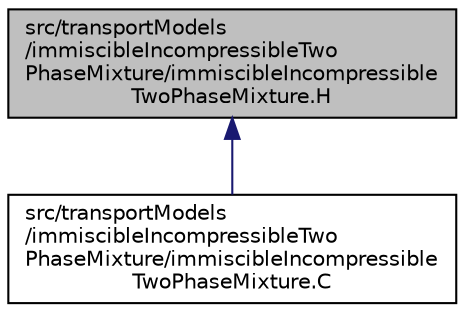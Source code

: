 digraph "src/transportModels/immiscibleIncompressibleTwoPhaseMixture/immiscibleIncompressibleTwoPhaseMixture.H"
{
  bgcolor="transparent";
  edge [fontname="Helvetica",fontsize="10",labelfontname="Helvetica",labelfontsize="10"];
  node [fontname="Helvetica",fontsize="10",shape=record];
  Node328 [label="src/transportModels\l/immiscibleIncompressibleTwo\lPhaseMixture/immiscibleIncompressible\lTwoPhaseMixture.H",height=0.2,width=0.4,color="black", fillcolor="grey75", style="filled", fontcolor="black"];
  Node328 -> Node329 [dir="back",color="midnightblue",fontsize="10",style="solid",fontname="Helvetica"];
  Node329 [label="src/transportModels\l/immiscibleIncompressibleTwo\lPhaseMixture/immiscibleIncompressible\lTwoPhaseMixture.C",height=0.2,width=0.4,color="black",URL="$a17294.html"];
}
